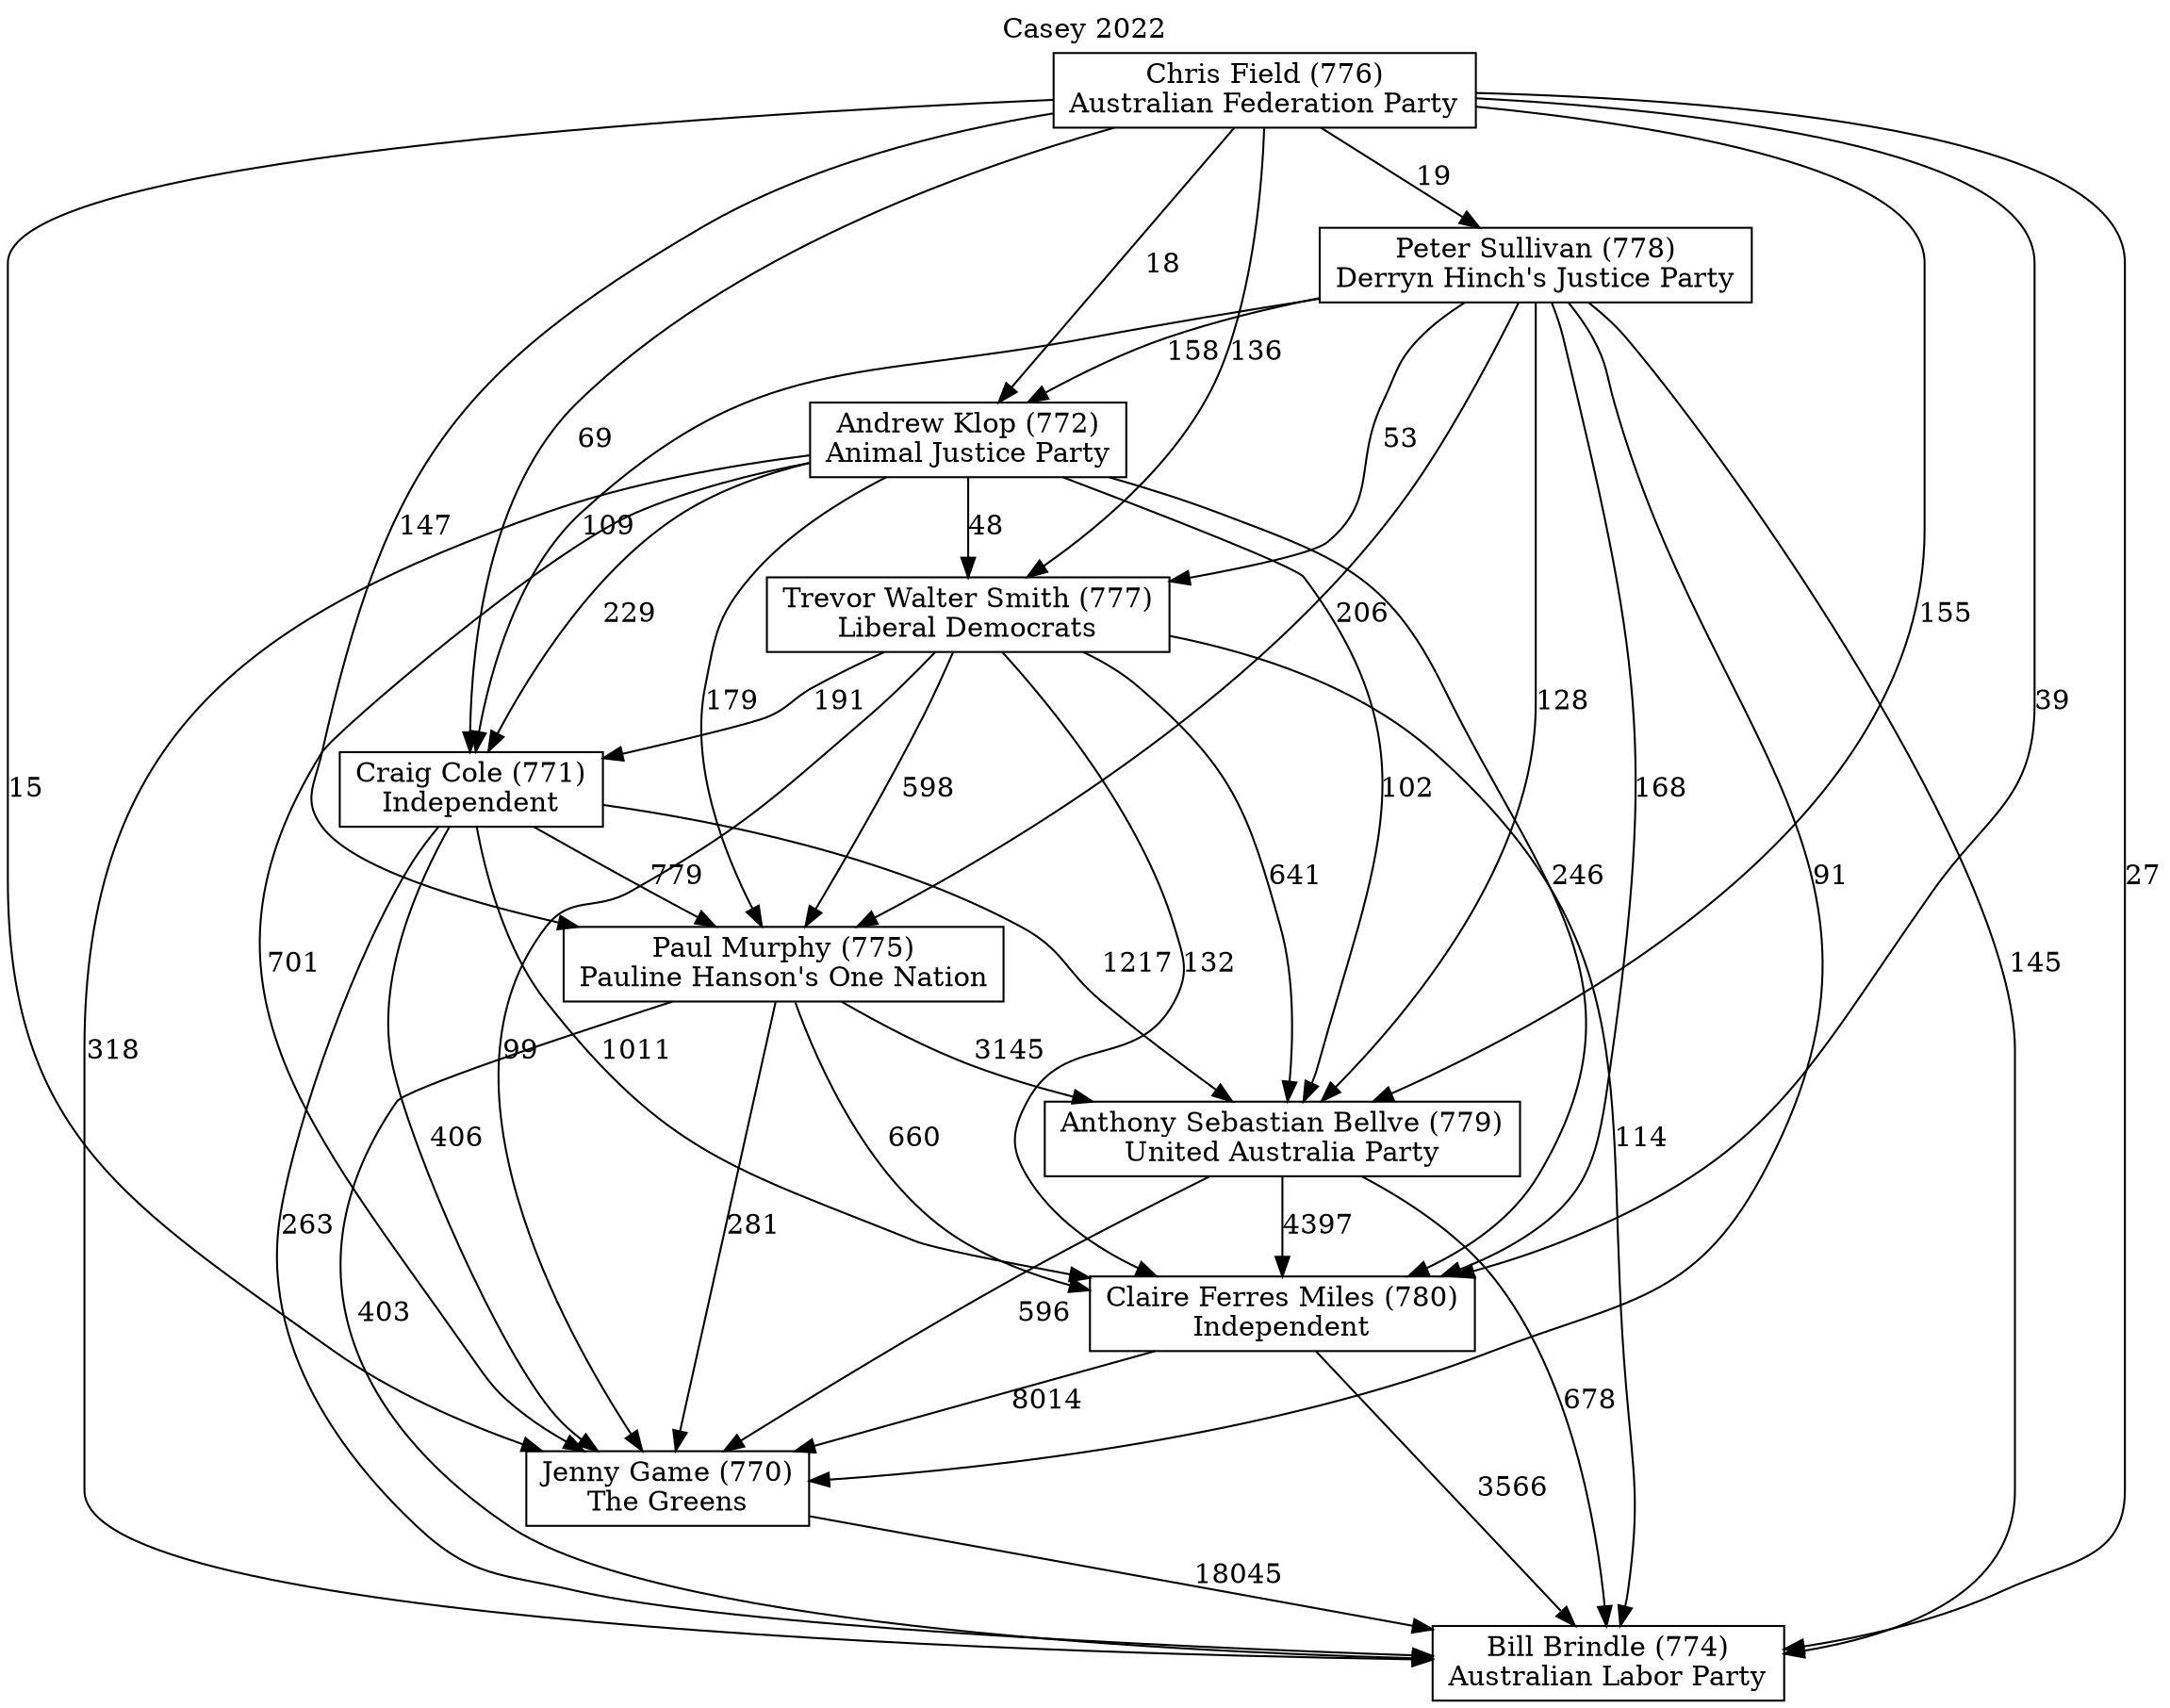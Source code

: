 // House preference flow
digraph "Bill Brindle (774)_Casey_2022" {
	graph [label="Casey 2022" labelloc=t mclimit=10]
	node [shape=box]
	"Paul Murphy (775)" [label="Paul Murphy (775)
Pauline Hanson's One Nation"]
	"Chris Field (776)" [label="Chris Field (776)
Australian Federation Party"]
	"Peter Sullivan (778)" [label="Peter Sullivan (778)
Derryn Hinch's Justice Party"]
	"Anthony Sebastian Bellve (779)" [label="Anthony Sebastian Bellve (779)
United Australia Party"]
	"Craig Cole (771)" [label="Craig Cole (771)
Independent"]
	"Jenny Game (770)" [label="Jenny Game (770)
The Greens"]
	"Trevor Walter Smith (777)" [label="Trevor Walter Smith (777)
Liberal Democrats"]
	"Claire Ferres Miles (780)" [label="Claire Ferres Miles (780)
Independent"]
	"Andrew Klop (772)" [label="Andrew Klop (772)
Animal Justice Party"]
	"Bill Brindle (774)" [label="Bill Brindle (774)
Australian Labor Party"]
	"Peter Sullivan (778)" -> "Anthony Sebastian Bellve (779)" [label=128]
	"Anthony Sebastian Bellve (779)" -> "Jenny Game (770)" [label=596]
	"Paul Murphy (775)" -> "Jenny Game (770)" [label=281]
	"Claire Ferres Miles (780)" -> "Jenny Game (770)" [label=8014]
	"Trevor Walter Smith (777)" -> "Paul Murphy (775)" [label=598]
	"Chris Field (776)" -> "Anthony Sebastian Bellve (779)" [label=155]
	"Craig Cole (771)" -> "Anthony Sebastian Bellve (779)" [label=1217]
	"Andrew Klop (772)" -> "Jenny Game (770)" [label=701]
	"Chris Field (776)" -> "Trevor Walter Smith (777)" [label=136]
	"Chris Field (776)" -> "Bill Brindle (774)" [label=27]
	"Chris Field (776)" -> "Craig Cole (771)" [label=69]
	"Claire Ferres Miles (780)" -> "Bill Brindle (774)" [label=3566]
	"Anthony Sebastian Bellve (779)" -> "Claire Ferres Miles (780)" [label=4397]
	"Craig Cole (771)" -> "Bill Brindle (774)" [label=263]
	"Andrew Klop (772)" -> "Anthony Sebastian Bellve (779)" [label=102]
	"Andrew Klop (772)" -> "Craig Cole (771)" [label=229]
	"Paul Murphy (775)" -> "Anthony Sebastian Bellve (779)" [label=3145]
	"Paul Murphy (775)" -> "Bill Brindle (774)" [label=403]
	"Craig Cole (771)" -> "Jenny Game (770)" [label=406]
	"Chris Field (776)" -> "Andrew Klop (772)" [label=18]
	"Andrew Klop (772)" -> "Paul Murphy (775)" [label=179]
	"Peter Sullivan (778)" -> "Jenny Game (770)" [label=91]
	"Peter Sullivan (778)" -> "Trevor Walter Smith (777)" [label=53]
	"Paul Murphy (775)" -> "Claire Ferres Miles (780)" [label=660]
	"Anthony Sebastian Bellve (779)" -> "Bill Brindle (774)" [label=678]
	"Trevor Walter Smith (777)" -> "Claire Ferres Miles (780)" [label=132]
	"Chris Field (776)" -> "Paul Murphy (775)" [label=147]
	"Jenny Game (770)" -> "Bill Brindle (774)" [label=18045]
	"Trevor Walter Smith (777)" -> "Bill Brindle (774)" [label=114]
	"Peter Sullivan (778)" -> "Bill Brindle (774)" [label=145]
	"Trevor Walter Smith (777)" -> "Craig Cole (771)" [label=191]
	"Craig Cole (771)" -> "Claire Ferres Miles (780)" [label=1011]
	"Peter Sullivan (778)" -> "Andrew Klop (772)" [label=158]
	"Chris Field (776)" -> "Peter Sullivan (778)" [label=19]
	"Trevor Walter Smith (777)" -> "Jenny Game (770)" [label=99]
	"Chris Field (776)" -> "Claire Ferres Miles (780)" [label=39]
	"Andrew Klop (772)" -> "Trevor Walter Smith (777)" [label=48]
	"Trevor Walter Smith (777)" -> "Anthony Sebastian Bellve (779)" [label=641]
	"Craig Cole (771)" -> "Paul Murphy (775)" [label=779]
	"Peter Sullivan (778)" -> "Paul Murphy (775)" [label=206]
	"Andrew Klop (772)" -> "Bill Brindle (774)" [label=318]
	"Peter Sullivan (778)" -> "Craig Cole (771)" [label=109]
	"Peter Sullivan (778)" -> "Claire Ferres Miles (780)" [label=168]
	"Chris Field (776)" -> "Jenny Game (770)" [label=15]
	"Andrew Klop (772)" -> "Claire Ferres Miles (780)" [label=246]
}
